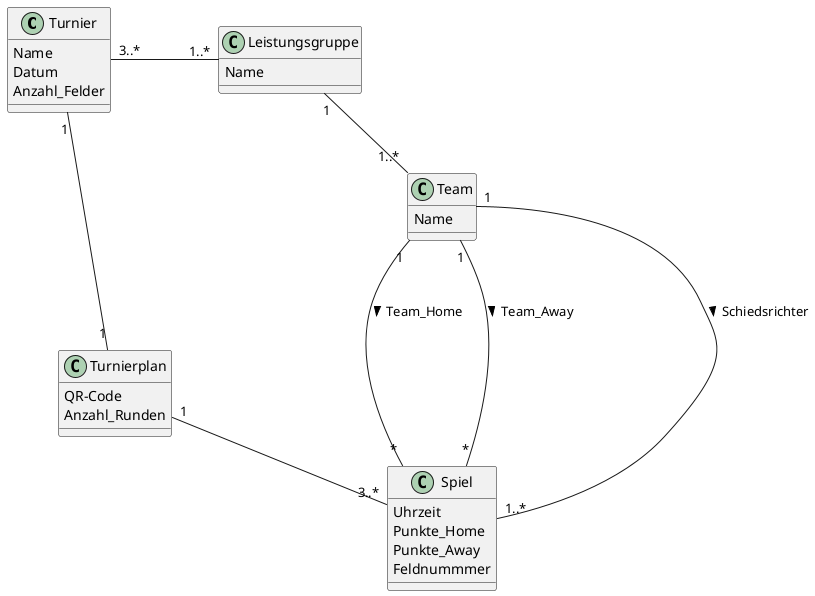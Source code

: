 @startuml domain_model

skinparam nodesep 100
skinparam Ranksep 60

' Klassen
class Turnier {
  Name
  Datum
  Anzahl_Felder
}

class Leistungsgruppe {
  Name

}

class Spiel {
  Uhrzeit
  Punkte_Home
  Punkte_Away
  Feldnummmer
}

class Team {
  Name
}

class Turnierplan {
  QR-Code
  Anzahl_Runden
}

Turnier "3..*" -right- "1..*" Leistungsgruppe
Turnier "1"    -down--  "1" Turnierplan
Team    "1..*" -up- "1" Leistungsgruppe
Team    "1" -down-- "1..*" Spiel : Schiedsrichter >
Team    "1" -down- "*" Spiel : Team_Home >
Team    "1" -down- "*" Spiel : Team_Away >
Spiel   "3..*" -left- "1" Turnierplan

@enduml